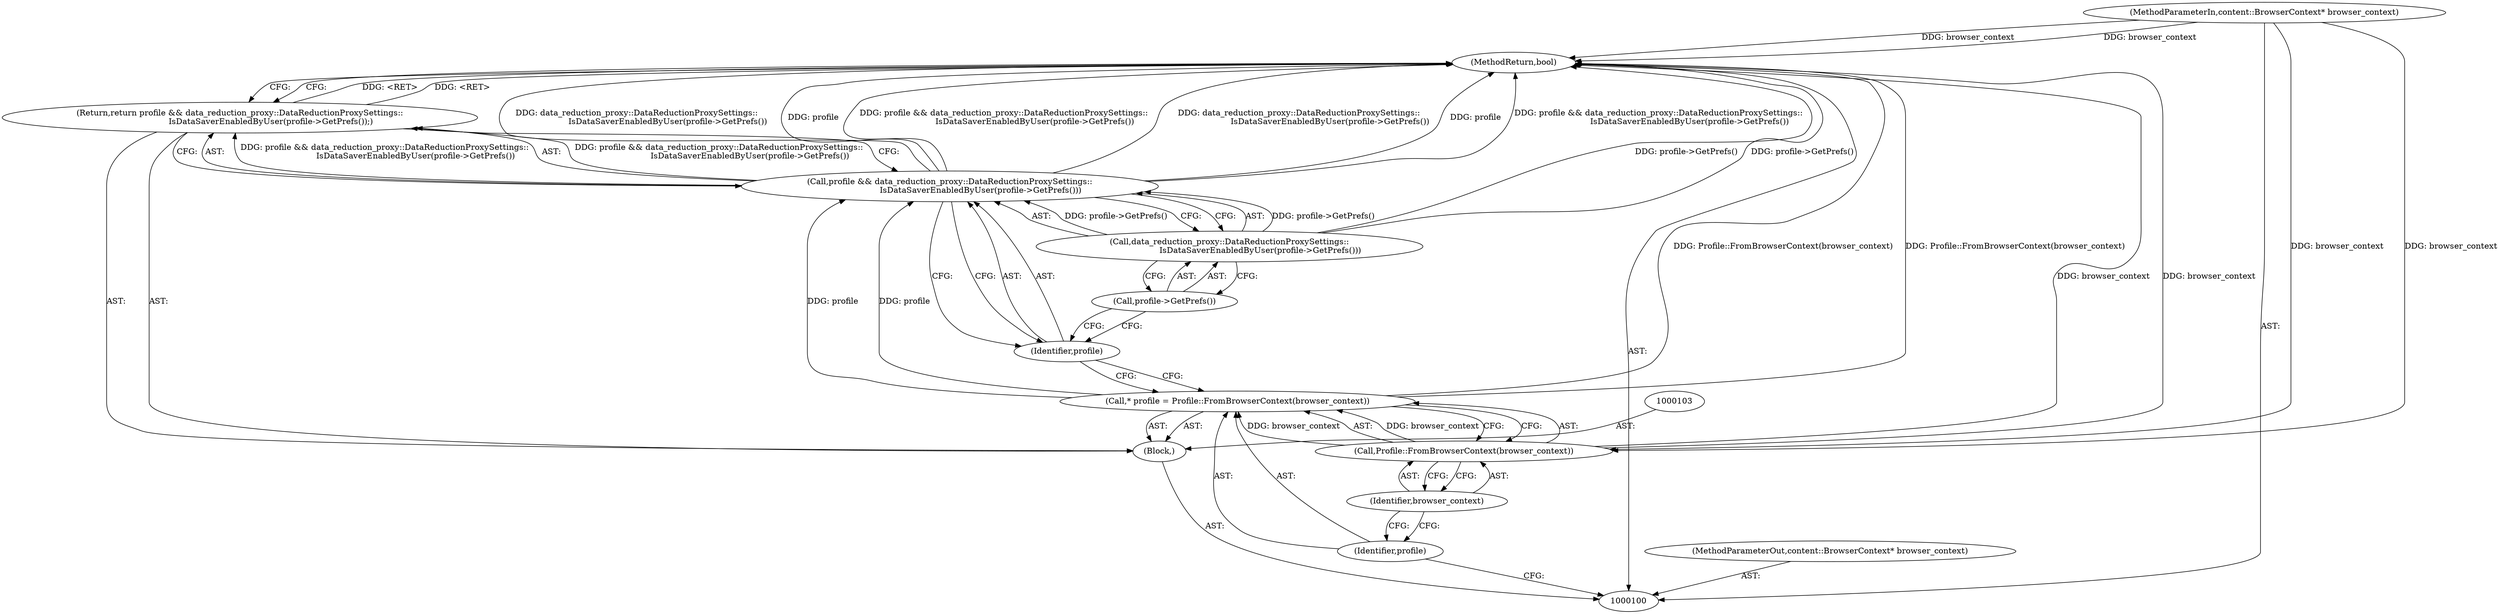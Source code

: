 digraph "0_Chrome_c995d4fe5e96f4d6d4a88b7867279b08e72d2579" {
"1000113" [label="(MethodReturn,bool)"];
"1000102" [label="(Block,)"];
"1000101" [label="(MethodParameterIn,content::BrowserContext* browser_context)"];
"1000140" [label="(MethodParameterOut,content::BrowserContext* browser_context)"];
"1000105" [label="(Identifier,profile)"];
"1000106" [label="(Call,Profile::FromBrowserContext(browser_context))"];
"1000107" [label="(Identifier,browser_context)"];
"1000104" [label="(Call,* profile = Profile::FromBrowserContext(browser_context))"];
"1000108" [label="(Return,return profile && data_reduction_proxy::DataReductionProxySettings::\n                        IsDataSaverEnabledByUser(profile->GetPrefs());)"];
"1000111" [label="(Call,data_reduction_proxy::DataReductionProxySettings::\n                        IsDataSaverEnabledByUser(profile->GetPrefs()))"];
"1000109" [label="(Call,profile && data_reduction_proxy::DataReductionProxySettings::\n                        IsDataSaverEnabledByUser(profile->GetPrefs()))"];
"1000110" [label="(Identifier,profile)"];
"1000112" [label="(Call,profile->GetPrefs())"];
"1000113" -> "1000100"  [label="AST: "];
"1000113" -> "1000108"  [label="CFG: "];
"1000108" -> "1000113"  [label="DDG: <RET>"];
"1000106" -> "1000113"  [label="DDG: browser_context"];
"1000111" -> "1000113"  [label="DDG: profile->GetPrefs()"];
"1000109" -> "1000113"  [label="DDG: data_reduction_proxy::DataReductionProxySettings::\n                        IsDataSaverEnabledByUser(profile->GetPrefs())"];
"1000109" -> "1000113"  [label="DDG: profile"];
"1000109" -> "1000113"  [label="DDG: profile && data_reduction_proxy::DataReductionProxySettings::\n                        IsDataSaverEnabledByUser(profile->GetPrefs())"];
"1000101" -> "1000113"  [label="DDG: browser_context"];
"1000104" -> "1000113"  [label="DDG: Profile::FromBrowserContext(browser_context)"];
"1000102" -> "1000100"  [label="AST: "];
"1000103" -> "1000102"  [label="AST: "];
"1000104" -> "1000102"  [label="AST: "];
"1000108" -> "1000102"  [label="AST: "];
"1000101" -> "1000100"  [label="AST: "];
"1000101" -> "1000113"  [label="DDG: browser_context"];
"1000101" -> "1000106"  [label="DDG: browser_context"];
"1000140" -> "1000100"  [label="AST: "];
"1000105" -> "1000104"  [label="AST: "];
"1000105" -> "1000100"  [label="CFG: "];
"1000107" -> "1000105"  [label="CFG: "];
"1000106" -> "1000104"  [label="AST: "];
"1000106" -> "1000107"  [label="CFG: "];
"1000107" -> "1000106"  [label="AST: "];
"1000104" -> "1000106"  [label="CFG: "];
"1000106" -> "1000113"  [label="DDG: browser_context"];
"1000106" -> "1000104"  [label="DDG: browser_context"];
"1000101" -> "1000106"  [label="DDG: browser_context"];
"1000107" -> "1000106"  [label="AST: "];
"1000107" -> "1000105"  [label="CFG: "];
"1000106" -> "1000107"  [label="CFG: "];
"1000104" -> "1000102"  [label="AST: "];
"1000104" -> "1000106"  [label="CFG: "];
"1000105" -> "1000104"  [label="AST: "];
"1000106" -> "1000104"  [label="AST: "];
"1000110" -> "1000104"  [label="CFG: "];
"1000104" -> "1000113"  [label="DDG: Profile::FromBrowserContext(browser_context)"];
"1000106" -> "1000104"  [label="DDG: browser_context"];
"1000104" -> "1000109"  [label="DDG: profile"];
"1000108" -> "1000102"  [label="AST: "];
"1000108" -> "1000109"  [label="CFG: "];
"1000109" -> "1000108"  [label="AST: "];
"1000113" -> "1000108"  [label="CFG: "];
"1000108" -> "1000113"  [label="DDG: <RET>"];
"1000109" -> "1000108"  [label="DDG: profile && data_reduction_proxy::DataReductionProxySettings::\n                        IsDataSaverEnabledByUser(profile->GetPrefs())"];
"1000111" -> "1000109"  [label="AST: "];
"1000111" -> "1000112"  [label="CFG: "];
"1000112" -> "1000111"  [label="AST: "];
"1000109" -> "1000111"  [label="CFG: "];
"1000111" -> "1000113"  [label="DDG: profile->GetPrefs()"];
"1000111" -> "1000109"  [label="DDG: profile->GetPrefs()"];
"1000109" -> "1000108"  [label="AST: "];
"1000109" -> "1000110"  [label="CFG: "];
"1000109" -> "1000111"  [label="CFG: "];
"1000110" -> "1000109"  [label="AST: "];
"1000111" -> "1000109"  [label="AST: "];
"1000108" -> "1000109"  [label="CFG: "];
"1000109" -> "1000113"  [label="DDG: data_reduction_proxy::DataReductionProxySettings::\n                        IsDataSaverEnabledByUser(profile->GetPrefs())"];
"1000109" -> "1000113"  [label="DDG: profile"];
"1000109" -> "1000113"  [label="DDG: profile && data_reduction_proxy::DataReductionProxySettings::\n                        IsDataSaverEnabledByUser(profile->GetPrefs())"];
"1000109" -> "1000108"  [label="DDG: profile && data_reduction_proxy::DataReductionProxySettings::\n                        IsDataSaverEnabledByUser(profile->GetPrefs())"];
"1000104" -> "1000109"  [label="DDG: profile"];
"1000111" -> "1000109"  [label="DDG: profile->GetPrefs()"];
"1000110" -> "1000109"  [label="AST: "];
"1000110" -> "1000104"  [label="CFG: "];
"1000112" -> "1000110"  [label="CFG: "];
"1000109" -> "1000110"  [label="CFG: "];
"1000112" -> "1000111"  [label="AST: "];
"1000112" -> "1000110"  [label="CFG: "];
"1000111" -> "1000112"  [label="CFG: "];
}
